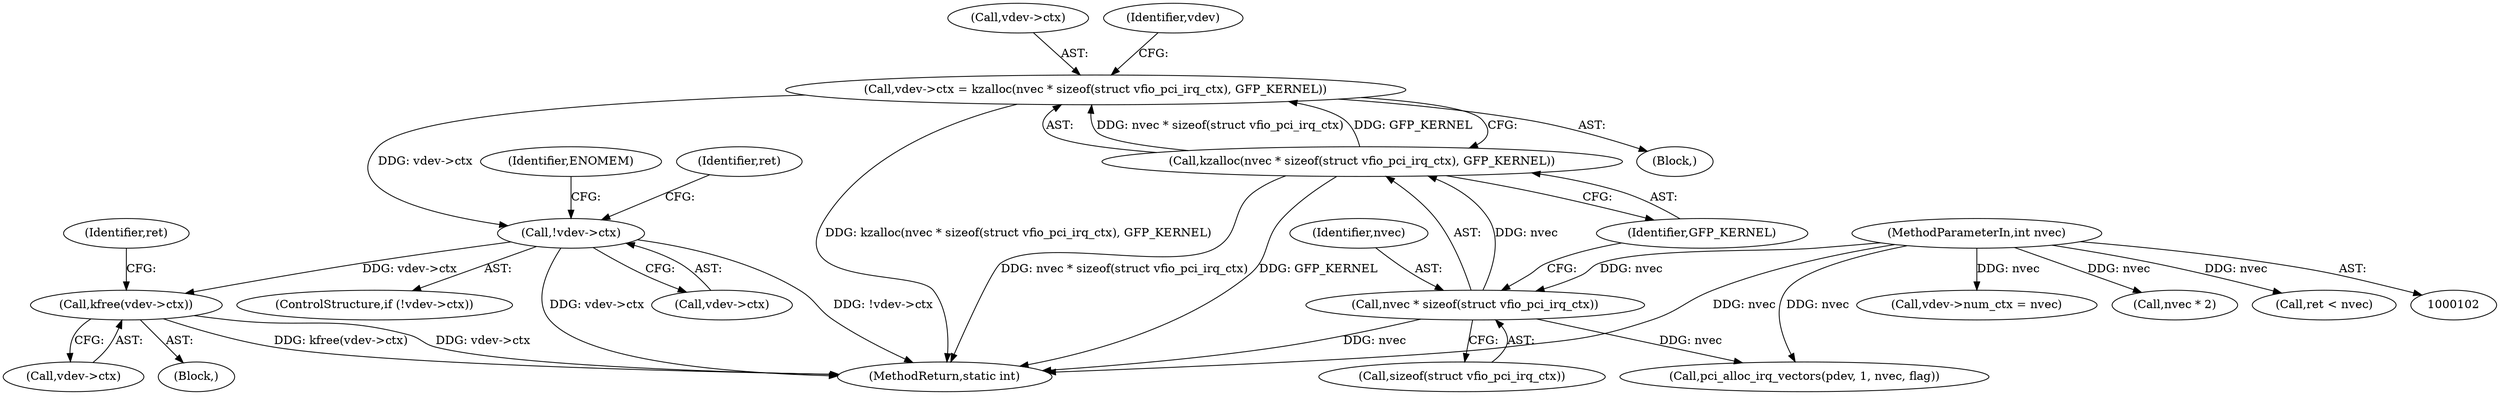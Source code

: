 digraph "0_linux_05692d7005a364add85c6e25a6c4447ce08f913a_0@pointer" {
"1000164" [label="(Call,kfree(vdev->ctx))"];
"1000139" [label="(Call,!vdev->ctx)"];
"1000128" [label="(Call,vdev->ctx = kzalloc(nvec * sizeof(struct vfio_pci_irq_ctx), GFP_KERNEL))"];
"1000132" [label="(Call,kzalloc(nvec * sizeof(struct vfio_pci_irq_ctx), GFP_KERNEL))"];
"1000133" [label="(Call,nvec * sizeof(struct vfio_pci_irq_ctx))"];
"1000104" [label="(MethodParameterIn,int nvec)"];
"1000157" [label="(Block,)"];
"1000170" [label="(Call,vdev->num_ctx = nvec)"];
"1000148" [label="(Call,pci_alloc_irq_vectors(pdev, 1, nvec, flag))"];
"1000129" [label="(Call,vdev->ctx)"];
"1000138" [label="(ControlStructure,if (!vdev->ctx))"];
"1000194" [label="(Call,nvec * 2)"];
"1000169" [label="(Identifier,ret)"];
"1000137" [label="(Identifier,GFP_KERNEL)"];
"1000133" [label="(Call,nvec * sizeof(struct vfio_pci_irq_ctx))"];
"1000134" [label="(Identifier,nvec)"];
"1000140" [label="(Call,vdev->ctx)"];
"1000128" [label="(Call,vdev->ctx = kzalloc(nvec * sizeof(struct vfio_pci_irq_ctx), GFP_KERNEL))"];
"1000135" [label="(Call,sizeof(struct vfio_pci_irq_ctx))"];
"1000165" [label="(Call,vdev->ctx)"];
"1000141" [label="(Identifier,vdev)"];
"1000104" [label="(MethodParameterIn,int nvec)"];
"1000164" [label="(Call,kfree(vdev->ctx))"];
"1000139" [label="(Call,!vdev->ctx)"];
"1000106" [label="(Block,)"];
"1000201" [label="(MethodReturn,static int)"];
"1000145" [label="(Identifier,ENOMEM)"];
"1000147" [label="(Identifier,ret)"];
"1000132" [label="(Call,kzalloc(nvec * sizeof(struct vfio_pci_irq_ctx), GFP_KERNEL))"];
"1000154" [label="(Call,ret < nvec)"];
"1000164" -> "1000157"  [label="AST: "];
"1000164" -> "1000165"  [label="CFG: "];
"1000165" -> "1000164"  [label="AST: "];
"1000169" -> "1000164"  [label="CFG: "];
"1000164" -> "1000201"  [label="DDG: kfree(vdev->ctx)"];
"1000164" -> "1000201"  [label="DDG: vdev->ctx"];
"1000139" -> "1000164"  [label="DDG: vdev->ctx"];
"1000139" -> "1000138"  [label="AST: "];
"1000139" -> "1000140"  [label="CFG: "];
"1000140" -> "1000139"  [label="AST: "];
"1000145" -> "1000139"  [label="CFG: "];
"1000147" -> "1000139"  [label="CFG: "];
"1000139" -> "1000201"  [label="DDG: !vdev->ctx"];
"1000139" -> "1000201"  [label="DDG: vdev->ctx"];
"1000128" -> "1000139"  [label="DDG: vdev->ctx"];
"1000128" -> "1000106"  [label="AST: "];
"1000128" -> "1000132"  [label="CFG: "];
"1000129" -> "1000128"  [label="AST: "];
"1000132" -> "1000128"  [label="AST: "];
"1000141" -> "1000128"  [label="CFG: "];
"1000128" -> "1000201"  [label="DDG: kzalloc(nvec * sizeof(struct vfio_pci_irq_ctx), GFP_KERNEL)"];
"1000132" -> "1000128"  [label="DDG: nvec * sizeof(struct vfio_pci_irq_ctx)"];
"1000132" -> "1000128"  [label="DDG: GFP_KERNEL"];
"1000132" -> "1000137"  [label="CFG: "];
"1000133" -> "1000132"  [label="AST: "];
"1000137" -> "1000132"  [label="AST: "];
"1000132" -> "1000201"  [label="DDG: nvec * sizeof(struct vfio_pci_irq_ctx)"];
"1000132" -> "1000201"  [label="DDG: GFP_KERNEL"];
"1000133" -> "1000132"  [label="DDG: nvec"];
"1000133" -> "1000135"  [label="CFG: "];
"1000134" -> "1000133"  [label="AST: "];
"1000135" -> "1000133"  [label="AST: "];
"1000137" -> "1000133"  [label="CFG: "];
"1000133" -> "1000201"  [label="DDG: nvec"];
"1000104" -> "1000133"  [label="DDG: nvec"];
"1000133" -> "1000148"  [label="DDG: nvec"];
"1000104" -> "1000102"  [label="AST: "];
"1000104" -> "1000201"  [label="DDG: nvec"];
"1000104" -> "1000148"  [label="DDG: nvec"];
"1000104" -> "1000154"  [label="DDG: nvec"];
"1000104" -> "1000170"  [label="DDG: nvec"];
"1000104" -> "1000194"  [label="DDG: nvec"];
}

